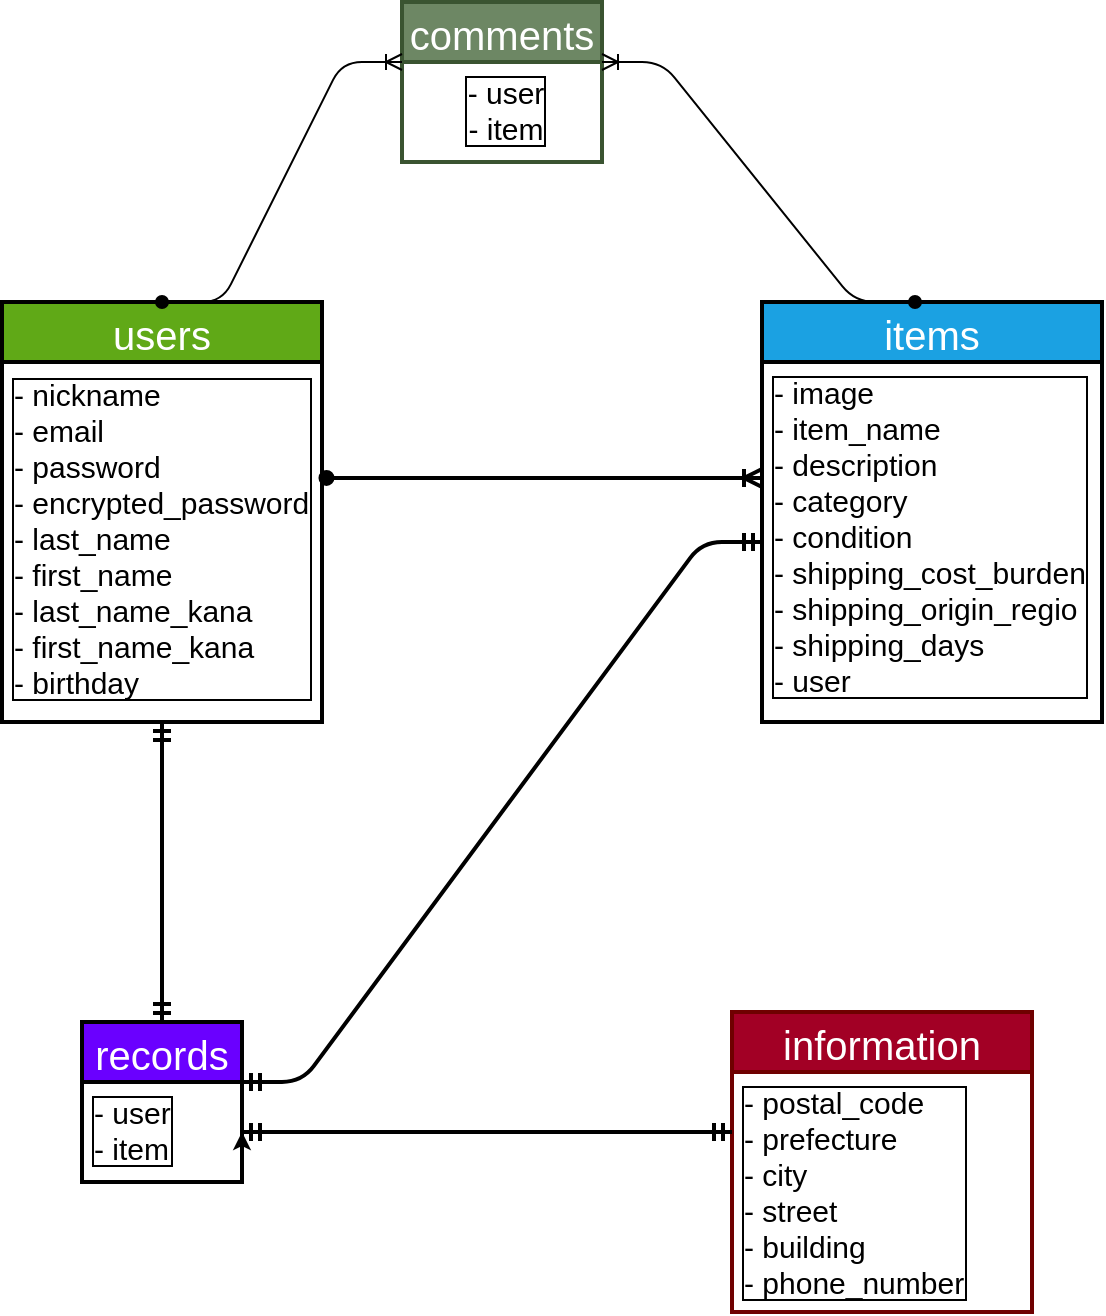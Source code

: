 <mxfile>
    <diagram id="SyTLEqajJ6fUNfekhjIS" name="ページ1">
        <mxGraphModel dx="816" dy="787" grid="1" gridSize="10" guides="1" tooltips="1" connect="1" arrows="1" fold="1" page="1" pageScale="1" pageWidth="827" pageHeight="1169" math="0" shadow="0">
            <root>
                <mxCell id="0"/>
                <mxCell id="1" parent="0"/>
                <mxCell id="2" value="users" style="swimlane;childLayout=stackLayout;horizontal=1;startSize=30;horizontalStack=0;rounded=0;fontSize=20;fontStyle=0;strokeWidth=2;resizeParent=0;resizeLast=1;shadow=0;dashed=0;align=center;arcSize=15;labelBorderColor=none;fillColor=#60a917;fontColor=#ffffff;strokeColor=default;" parent="1" vertex="1">
                    <mxGeometry x="120" y="240" width="160" height="210" as="geometry"/>
                </mxCell>
                <mxCell id="3" value="- nickname&#10;- email&#10;- password&#10;- encrypted_password&#10;- last_name&#10;- first_name&#10;- last_name_kana&#10;- first_name_kana&#10;- birthday" style="align=left;strokeColor=none;fillColor=none;spacingLeft=4;fontSize=15;verticalAlign=top;resizable=0;rotatable=0;part=1;spacingTop=1;labelBorderColor=default;fontStyle=0;labelBackgroundColor=default;" parent="2" vertex="1">
                    <mxGeometry y="30" width="160" height="180" as="geometry"/>
                </mxCell>
                <mxCell id="4" value="items" style="swimlane;childLayout=stackLayout;horizontal=1;startSize=30;horizontalStack=0;rounded=0;fontSize=20;fontStyle=0;strokeWidth=2;resizeParent=0;resizeLast=1;shadow=0;dashed=0;align=center;labelBackgroundColor=none;labelBorderColor=none;html=0;fillColor=#1ba1e2;fontColor=#ffffff;strokeColor=default;" parent="1" vertex="1">
                    <mxGeometry x="500" y="240" width="170" height="210" as="geometry"/>
                </mxCell>
                <mxCell id="5" value="- image&#10;- item_name&#10;- description&#10;- category&#10;- condition&#10;- shipping_cost_burden&#10;- shipping_origin_regio&#10;- shipping_days&#10;- user" style="align=left;strokeColor=none;fillColor=none;spacingLeft=4;fontSize=15;verticalAlign=top;resizable=0;rotatable=0;part=1;labelBackgroundColor=default;labelBorderColor=default;html=0;" parent="4" vertex="1">
                    <mxGeometry y="30" width="170" height="180" as="geometry"/>
                </mxCell>
                <mxCell id="6" value="records" style="swimlane;childLayout=stackLayout;horizontal=1;startSize=30;horizontalStack=0;rounded=0;fontSize=20;fontStyle=0;strokeWidth=2;resizeParent=0;resizeLast=1;shadow=0;dashed=0;align=center;labelBackgroundColor=none;labelBorderColor=none;sketch=0;strokeColor=default;html=0;fillColor=#6a00ff;fontColor=#ffffff;" parent="1" vertex="1">
                    <mxGeometry x="160" y="600" width="80" height="80" as="geometry"/>
                </mxCell>
                <mxCell id="7" value="- user&#10;- item" style="align=left;strokeColor=none;fillColor=none;spacingLeft=4;fontSize=15;verticalAlign=top;resizable=0;rotatable=0;part=1;rounded=0;labelBackgroundColor=default;labelBorderColor=default;sketch=0;html=0;" parent="6" vertex="1">
                    <mxGeometry y="30" width="80" height="50" as="geometry"/>
                </mxCell>
                <mxCell id="8" style="edgeStyle=none;html=1;exitX=1;exitY=1;exitDx=0;exitDy=0;entryX=1;entryY=0.5;entryDx=0;entryDy=0;fontSize=20;" parent="6" source="7" target="7" edge="1">
                    <mxGeometry relative="1" as="geometry"/>
                </mxCell>
                <mxCell id="9" value="information" style="swimlane;childLayout=stackLayout;horizontal=1;startSize=30;horizontalStack=0;rounded=0;fontSize=20;fontStyle=0;strokeWidth=2;resizeParent=0;resizeLast=1;shadow=0;dashed=0;align=center;labelBackgroundColor=none;labelBorderColor=none;sketch=0;strokeColor=#6F0000;html=0;fillColor=#a20025;fontColor=#ffffff;" parent="1" vertex="1">
                    <mxGeometry x="485" y="595" width="150" height="150" as="geometry"/>
                </mxCell>
                <mxCell id="10" value="- postal_code&#10;- prefecture&#10;- city&#10;- street&#10;- building&#10;- phone_number" style="align=left;strokeColor=none;fillColor=none;spacingLeft=4;fontSize=15;verticalAlign=top;resizable=0;rotatable=0;part=1;rounded=0;labelBackgroundColor=none;labelBorderColor=default;sketch=0;html=0;" parent="9" vertex="1">
                    <mxGeometry y="30" width="150" height="120" as="geometry"/>
                </mxCell>
                <mxCell id="11" value="" style="edgeStyle=entityRelationEdgeStyle;fontSize=12;html=1;endArrow=ERoneToMany;exitX=1.014;exitY=0.322;exitDx=0;exitDy=0;exitPerimeter=0;strokeWidth=2;startArrow=oval;startFill=1;entryX=0;entryY=0.322;entryDx=0;entryDy=0;entryPerimeter=0;" parent="1" source="3" target="5" edge="1">
                    <mxGeometry width="100" height="100" relative="1" as="geometry">
                        <mxPoint x="430" y="600" as="sourcePoint"/>
                        <mxPoint x="480" y="328" as="targetPoint"/>
                    </mxGeometry>
                </mxCell>
                <mxCell id="13" value="" style="fontSize=12;html=1;endArrow=ERmandOne;startArrow=ERmandOne;strokeWidth=2;exitX=0.5;exitY=0;exitDx=0;exitDy=0;entryX=0.5;entryY=1;entryDx=0;entryDy=0;" parent="1" source="6" target="3" edge="1">
                    <mxGeometry width="100" height="100" relative="1" as="geometry">
                        <mxPoint x="430" y="600" as="sourcePoint"/>
                        <mxPoint x="200" y="460" as="targetPoint"/>
                    </mxGeometry>
                </mxCell>
                <mxCell id="14" value="" style="edgeStyle=entityRelationEdgeStyle;fontSize=12;html=1;endArrow=ERmandOne;startArrow=ERmandOne;strokeWidth=2;exitX=1;exitY=0.5;exitDx=0;exitDy=0;entryX=0;entryY=0.25;entryDx=0;entryDy=0;" parent="1" source="7" target="10" edge="1">
                    <mxGeometry width="100" height="100" relative="1" as="geometry">
                        <mxPoint x="430" y="600" as="sourcePoint"/>
                        <mxPoint x="530" y="500" as="targetPoint"/>
                    </mxGeometry>
                </mxCell>
                <mxCell id="15" value="" style="edgeStyle=entityRelationEdgeStyle;fontSize=12;html=1;endArrow=ERmandOne;startArrow=ERmandOne;strokeWidth=2;exitX=1;exitY=0;exitDx=0;exitDy=0;entryX=0;entryY=0.5;entryDx=0;entryDy=0;" parent="1" source="7" target="5" edge="1">
                    <mxGeometry width="100" height="100" relative="1" as="geometry">
                        <mxPoint x="430" y="600" as="sourcePoint"/>
                        <mxPoint x="530" y="500" as="targetPoint"/>
                    </mxGeometry>
                </mxCell>
                <mxCell id="16" value="comments" style="swimlane;childLayout=stackLayout;horizontal=1;startSize=30;horizontalStack=0;rounded=0;fontSize=20;fontStyle=0;strokeWidth=2;resizeParent=0;resizeLast=1;shadow=0;dashed=0;align=center;fillColor=#6d8764;fontColor=#ffffff;strokeColor=#3A5431;" parent="1" vertex="1">
                    <mxGeometry x="320" y="90" width="100" height="80" as="geometry"/>
                </mxCell>
                <mxCell id="17" value="- user&#10;- item" style="align=center;strokeColor=none;fillColor=none;spacingLeft=4;fontSize=15;verticalAlign=top;resizable=0;rotatable=0;part=1;labelBackgroundColor=none;labelBorderColor=default;" parent="16" vertex="1">
                    <mxGeometry y="30" width="100" height="50" as="geometry"/>
                </mxCell>
                <mxCell id="20" value="" style="edgeStyle=entityRelationEdgeStyle;fontSize=12;html=1;endArrow=ERoneToMany;exitX=0.5;exitY=0;exitDx=0;exitDy=0;entryX=0;entryY=0;entryDx=0;entryDy=0;startArrow=oval;startFill=1;" parent="1" source="2" target="17" edge="1">
                    <mxGeometry width="100" height="100" relative="1" as="geometry">
                        <mxPoint x="360" y="350" as="sourcePoint"/>
                        <mxPoint x="460" y="250" as="targetPoint"/>
                    </mxGeometry>
                </mxCell>
                <mxCell id="21" value="" style="edgeStyle=entityRelationEdgeStyle;fontSize=12;html=1;endArrow=ERoneToMany;entryX=1;entryY=0;entryDx=0;entryDy=0;exitX=0.45;exitY=0;exitDx=0;exitDy=0;exitPerimeter=0;startArrow=oval;startFill=1;" parent="1" source="4" target="17" edge="1">
                    <mxGeometry width="100" height="100" relative="1" as="geometry">
                        <mxPoint x="360" y="350" as="sourcePoint"/>
                        <mxPoint x="460" y="250" as="targetPoint"/>
                    </mxGeometry>
                </mxCell>
            </root>
        </mxGraphModel>
    </diagram>
</mxfile>